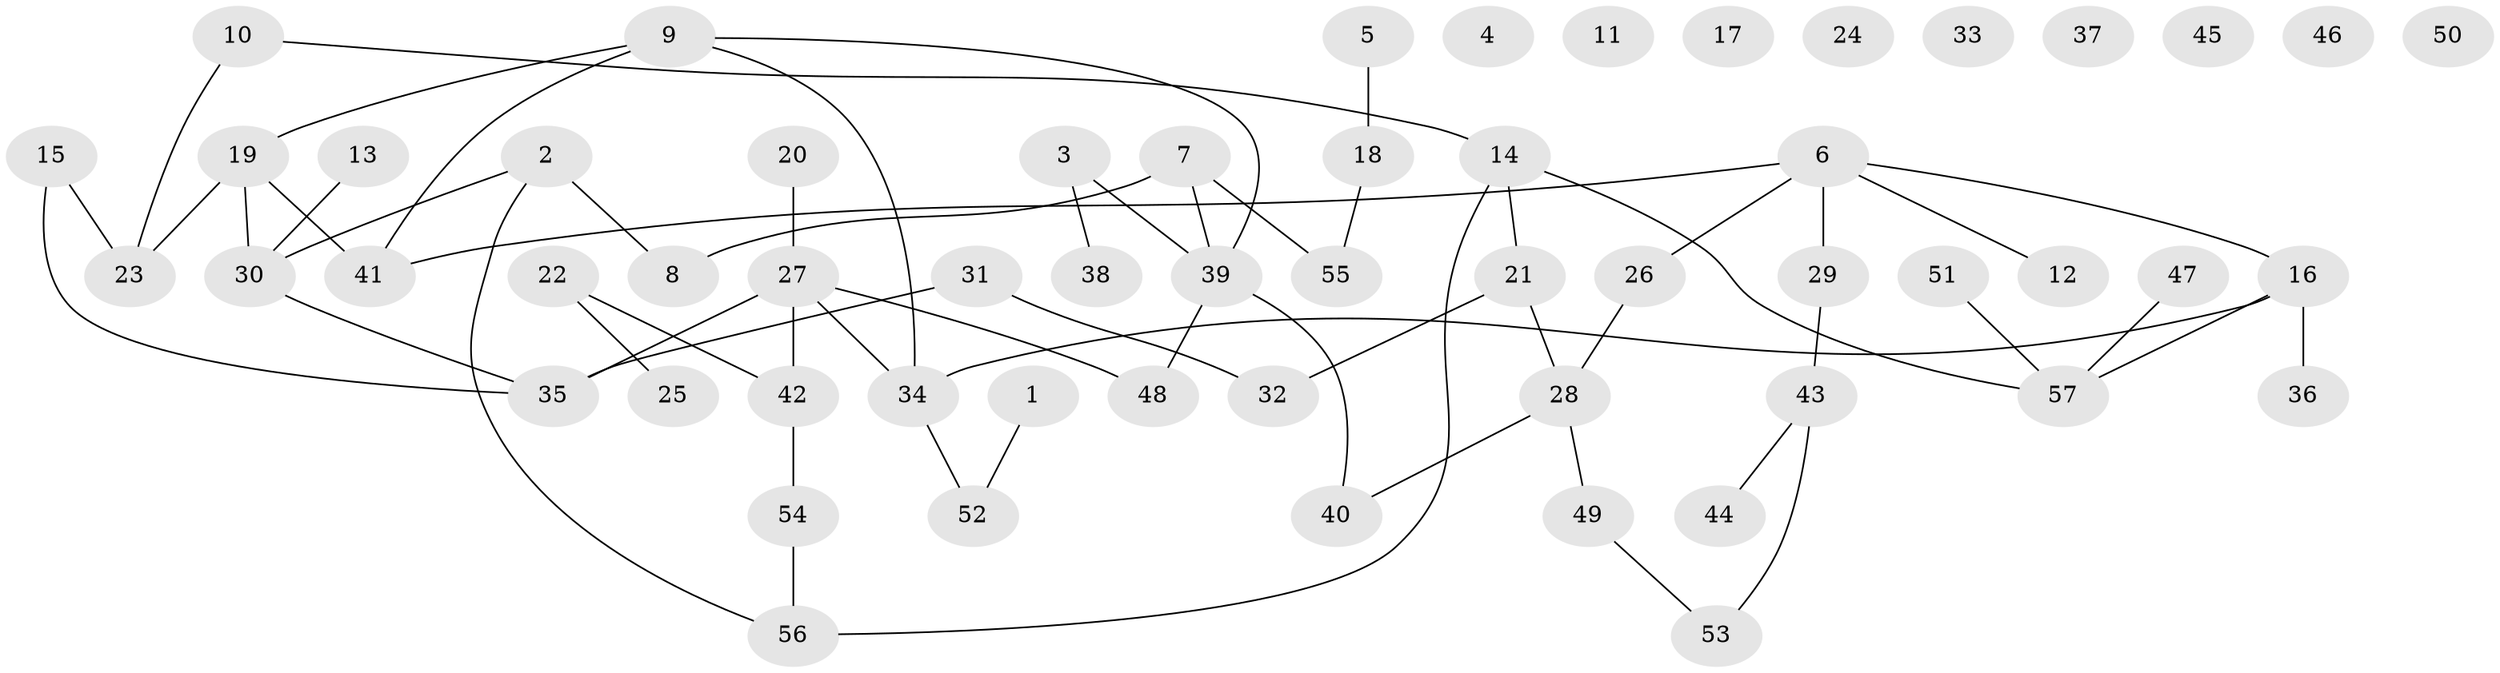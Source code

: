 // Generated by graph-tools (version 1.1) at 2025/38/03/09/25 04:38:51]
// undirected, 57 vertices, 60 edges
graph export_dot {
graph [start="1"]
  node [color=gray90,style=filled];
  1;
  2;
  3;
  4;
  5;
  6;
  7;
  8;
  9;
  10;
  11;
  12;
  13;
  14;
  15;
  16;
  17;
  18;
  19;
  20;
  21;
  22;
  23;
  24;
  25;
  26;
  27;
  28;
  29;
  30;
  31;
  32;
  33;
  34;
  35;
  36;
  37;
  38;
  39;
  40;
  41;
  42;
  43;
  44;
  45;
  46;
  47;
  48;
  49;
  50;
  51;
  52;
  53;
  54;
  55;
  56;
  57;
  1 -- 52;
  2 -- 8;
  2 -- 30;
  2 -- 56;
  3 -- 38;
  3 -- 39;
  5 -- 18;
  6 -- 12;
  6 -- 16;
  6 -- 26;
  6 -- 29;
  6 -- 41;
  7 -- 8;
  7 -- 39;
  7 -- 55;
  9 -- 19;
  9 -- 34;
  9 -- 39;
  9 -- 41;
  10 -- 14;
  10 -- 23;
  13 -- 30;
  14 -- 21;
  14 -- 56;
  14 -- 57;
  15 -- 23;
  15 -- 35;
  16 -- 34;
  16 -- 36;
  16 -- 57;
  18 -- 55;
  19 -- 23;
  19 -- 30;
  19 -- 41;
  20 -- 27;
  21 -- 28;
  21 -- 32;
  22 -- 25;
  22 -- 42;
  26 -- 28;
  27 -- 34;
  27 -- 35;
  27 -- 42;
  27 -- 48;
  28 -- 40;
  28 -- 49;
  29 -- 43;
  30 -- 35;
  31 -- 32;
  31 -- 35;
  34 -- 52;
  39 -- 40;
  39 -- 48;
  42 -- 54;
  43 -- 44;
  43 -- 53;
  47 -- 57;
  49 -- 53;
  51 -- 57;
  54 -- 56;
}
